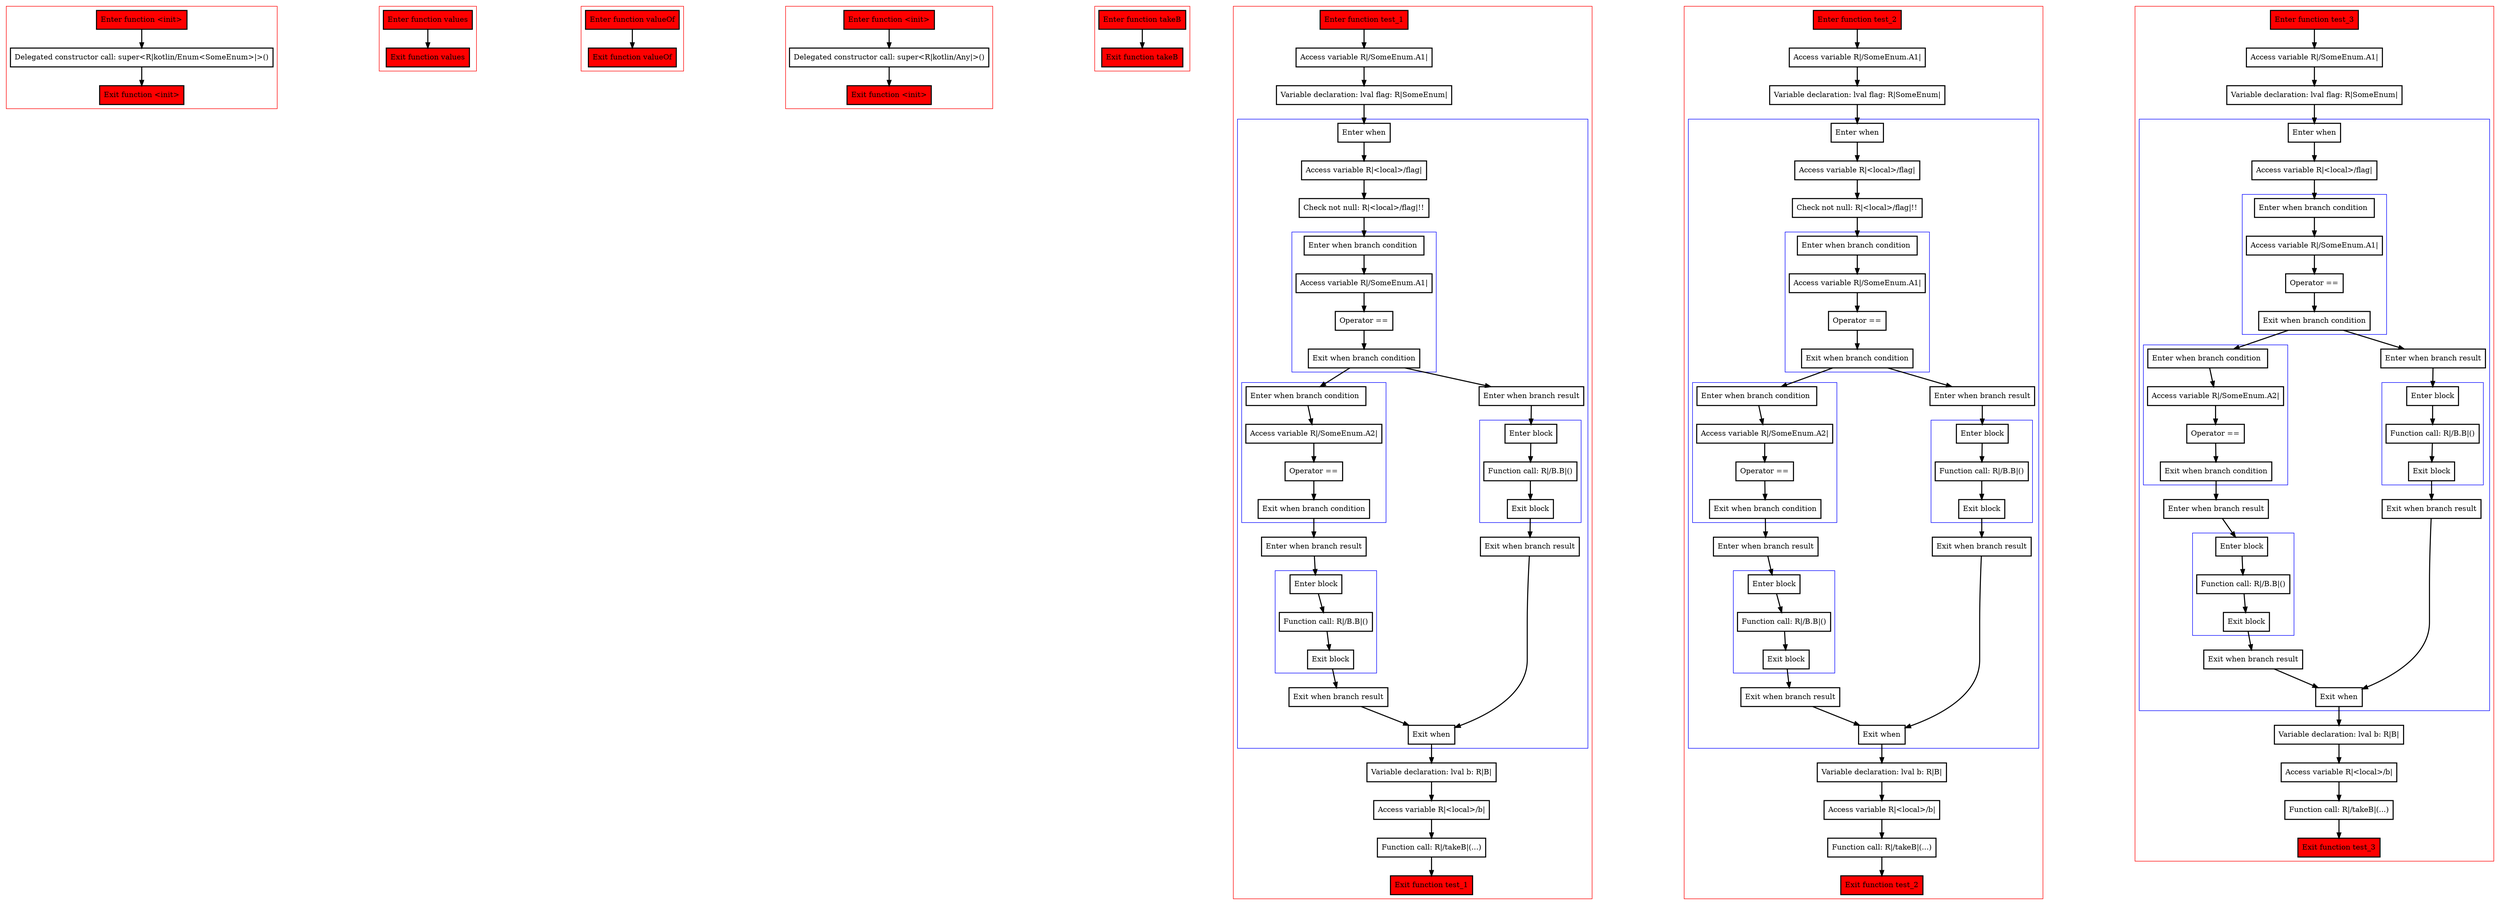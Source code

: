 digraph exhaustiveWhenAndDNNType_kt {
    graph [nodesep=3]
    node [shape=box penwidth=2]
    edge [penwidth=2]

    subgraph cluster_0 {
        color=red
        0 [label="Enter function <init>" style="filled" fillcolor=red];
        1 [label="Delegated constructor call: super<R|kotlin/Enum<SomeEnum>|>()"];
        2 [label="Exit function <init>" style="filled" fillcolor=red];
    }

    0 -> {1};
    1 -> {2};

    subgraph cluster_1 {
        color=red
        3 [label="Enter function values" style="filled" fillcolor=red];
        4 [label="Exit function values" style="filled" fillcolor=red];
    }

    3 -> {4};

    subgraph cluster_2 {
        color=red
        5 [label="Enter function valueOf" style="filled" fillcolor=red];
        6 [label="Exit function valueOf" style="filled" fillcolor=red];
    }

    5 -> {6};

    subgraph cluster_3 {
        color=red
        7 [label="Enter function <init>" style="filled" fillcolor=red];
        8 [label="Delegated constructor call: super<R|kotlin/Any|>()"];
        9 [label="Exit function <init>" style="filled" fillcolor=red];
    }

    7 -> {8};
    8 -> {9};

    subgraph cluster_4 {
        color=red
        10 [label="Enter function takeB" style="filled" fillcolor=red];
        11 [label="Exit function takeB" style="filled" fillcolor=red];
    }

    10 -> {11};

    subgraph cluster_5 {
        color=red
        12 [label="Enter function test_1" style="filled" fillcolor=red];
        13 [label="Access variable R|/SomeEnum.A1|"];
        14 [label="Variable declaration: lval flag: R|SomeEnum|"];
        subgraph cluster_6 {
            color=blue
            15 [label="Enter when"];
            16 [label="Access variable R|<local>/flag|"];
            17 [label="Check not null: R|<local>/flag|!!"];
            subgraph cluster_7 {
                color=blue
                18 [label="Enter when branch condition "];
                19 [label="Access variable R|/SomeEnum.A1|"];
                20 [label="Operator =="];
                21 [label="Exit when branch condition"];
            }
            subgraph cluster_8 {
                color=blue
                22 [label="Enter when branch condition "];
                23 [label="Access variable R|/SomeEnum.A2|"];
                24 [label="Operator =="];
                25 [label="Exit when branch condition"];
            }
            26 [label="Enter when branch result"];
            subgraph cluster_9 {
                color=blue
                27 [label="Enter block"];
                28 [label="Function call: R|/B.B|()"];
                29 [label="Exit block"];
            }
            30 [label="Exit when branch result"];
            31 [label="Enter when branch result"];
            subgraph cluster_10 {
                color=blue
                32 [label="Enter block"];
                33 [label="Function call: R|/B.B|()"];
                34 [label="Exit block"];
            }
            35 [label="Exit when branch result"];
            36 [label="Exit when"];
        }
        37 [label="Variable declaration: lval b: R|B|"];
        38 [label="Access variable R|<local>/b|"];
        39 [label="Function call: R|/takeB|(...)"];
        40 [label="Exit function test_1" style="filled" fillcolor=red];
    }

    12 -> {13};
    13 -> {14};
    14 -> {15};
    15 -> {16};
    16 -> {17};
    17 -> {18};
    18 -> {19};
    19 -> {20};
    20 -> {21};
    21 -> {31 22};
    22 -> {23};
    23 -> {24};
    24 -> {25};
    25 -> {26};
    26 -> {27};
    27 -> {28};
    28 -> {29};
    29 -> {30};
    30 -> {36};
    31 -> {32};
    32 -> {33};
    33 -> {34};
    34 -> {35};
    35 -> {36};
    36 -> {37};
    37 -> {38};
    38 -> {39};
    39 -> {40};

    subgraph cluster_11 {
        color=red
        41 [label="Enter function test_2" style="filled" fillcolor=red];
        42 [label="Access variable R|/SomeEnum.A1|"];
        43 [label="Variable declaration: lval flag: R|SomeEnum|"];
        subgraph cluster_12 {
            color=blue
            44 [label="Enter when"];
            45 [label="Access variable R|<local>/flag|"];
            46 [label="Check not null: R|<local>/flag|!!"];
            subgraph cluster_13 {
                color=blue
                47 [label="Enter when branch condition "];
                48 [label="Access variable R|/SomeEnum.A1|"];
                49 [label="Operator =="];
                50 [label="Exit when branch condition"];
            }
            subgraph cluster_14 {
                color=blue
                51 [label="Enter when branch condition "];
                52 [label="Access variable R|/SomeEnum.A2|"];
                53 [label="Operator =="];
                54 [label="Exit when branch condition"];
            }
            55 [label="Enter when branch result"];
            subgraph cluster_15 {
                color=blue
                56 [label="Enter block"];
                57 [label="Function call: R|/B.B|()"];
                58 [label="Exit block"];
            }
            59 [label="Exit when branch result"];
            60 [label="Enter when branch result"];
            subgraph cluster_16 {
                color=blue
                61 [label="Enter block"];
                62 [label="Function call: R|/B.B|()"];
                63 [label="Exit block"];
            }
            64 [label="Exit when branch result"];
            65 [label="Exit when"];
        }
        66 [label="Variable declaration: lval b: R|B|"];
        67 [label="Access variable R|<local>/b|"];
        68 [label="Function call: R|/takeB|(...)"];
        69 [label="Exit function test_2" style="filled" fillcolor=red];
    }

    41 -> {42};
    42 -> {43};
    43 -> {44};
    44 -> {45};
    45 -> {46};
    46 -> {47};
    47 -> {48};
    48 -> {49};
    49 -> {50};
    50 -> {60 51};
    51 -> {52};
    52 -> {53};
    53 -> {54};
    54 -> {55};
    55 -> {56};
    56 -> {57};
    57 -> {58};
    58 -> {59};
    59 -> {65};
    60 -> {61};
    61 -> {62};
    62 -> {63};
    63 -> {64};
    64 -> {65};
    65 -> {66};
    66 -> {67};
    67 -> {68};
    68 -> {69};

    subgraph cluster_17 {
        color=red
        70 [label="Enter function test_3" style="filled" fillcolor=red];
        71 [label="Access variable R|/SomeEnum.A1|"];
        72 [label="Variable declaration: lval flag: R|SomeEnum|"];
        subgraph cluster_18 {
            color=blue
            73 [label="Enter when"];
            74 [label="Access variable R|<local>/flag|"];
            subgraph cluster_19 {
                color=blue
                75 [label="Enter when branch condition "];
                76 [label="Access variable R|/SomeEnum.A1|"];
                77 [label="Operator =="];
                78 [label="Exit when branch condition"];
            }
            subgraph cluster_20 {
                color=blue
                79 [label="Enter when branch condition "];
                80 [label="Access variable R|/SomeEnum.A2|"];
                81 [label="Operator =="];
                82 [label="Exit when branch condition"];
            }
            83 [label="Enter when branch result"];
            subgraph cluster_21 {
                color=blue
                84 [label="Enter block"];
                85 [label="Function call: R|/B.B|()"];
                86 [label="Exit block"];
            }
            87 [label="Exit when branch result"];
            88 [label="Enter when branch result"];
            subgraph cluster_22 {
                color=blue
                89 [label="Enter block"];
                90 [label="Function call: R|/B.B|()"];
                91 [label="Exit block"];
            }
            92 [label="Exit when branch result"];
            93 [label="Exit when"];
        }
        94 [label="Variable declaration: lval b: R|B|"];
        95 [label="Access variable R|<local>/b|"];
        96 [label="Function call: R|/takeB|(...)"];
        97 [label="Exit function test_3" style="filled" fillcolor=red];
    }

    70 -> {71};
    71 -> {72};
    72 -> {73};
    73 -> {74};
    74 -> {75};
    75 -> {76};
    76 -> {77};
    77 -> {78};
    78 -> {88 79};
    79 -> {80};
    80 -> {81};
    81 -> {82};
    82 -> {83};
    83 -> {84};
    84 -> {85};
    85 -> {86};
    86 -> {87};
    87 -> {93};
    88 -> {89};
    89 -> {90};
    90 -> {91};
    91 -> {92};
    92 -> {93};
    93 -> {94};
    94 -> {95};
    95 -> {96};
    96 -> {97};

}

